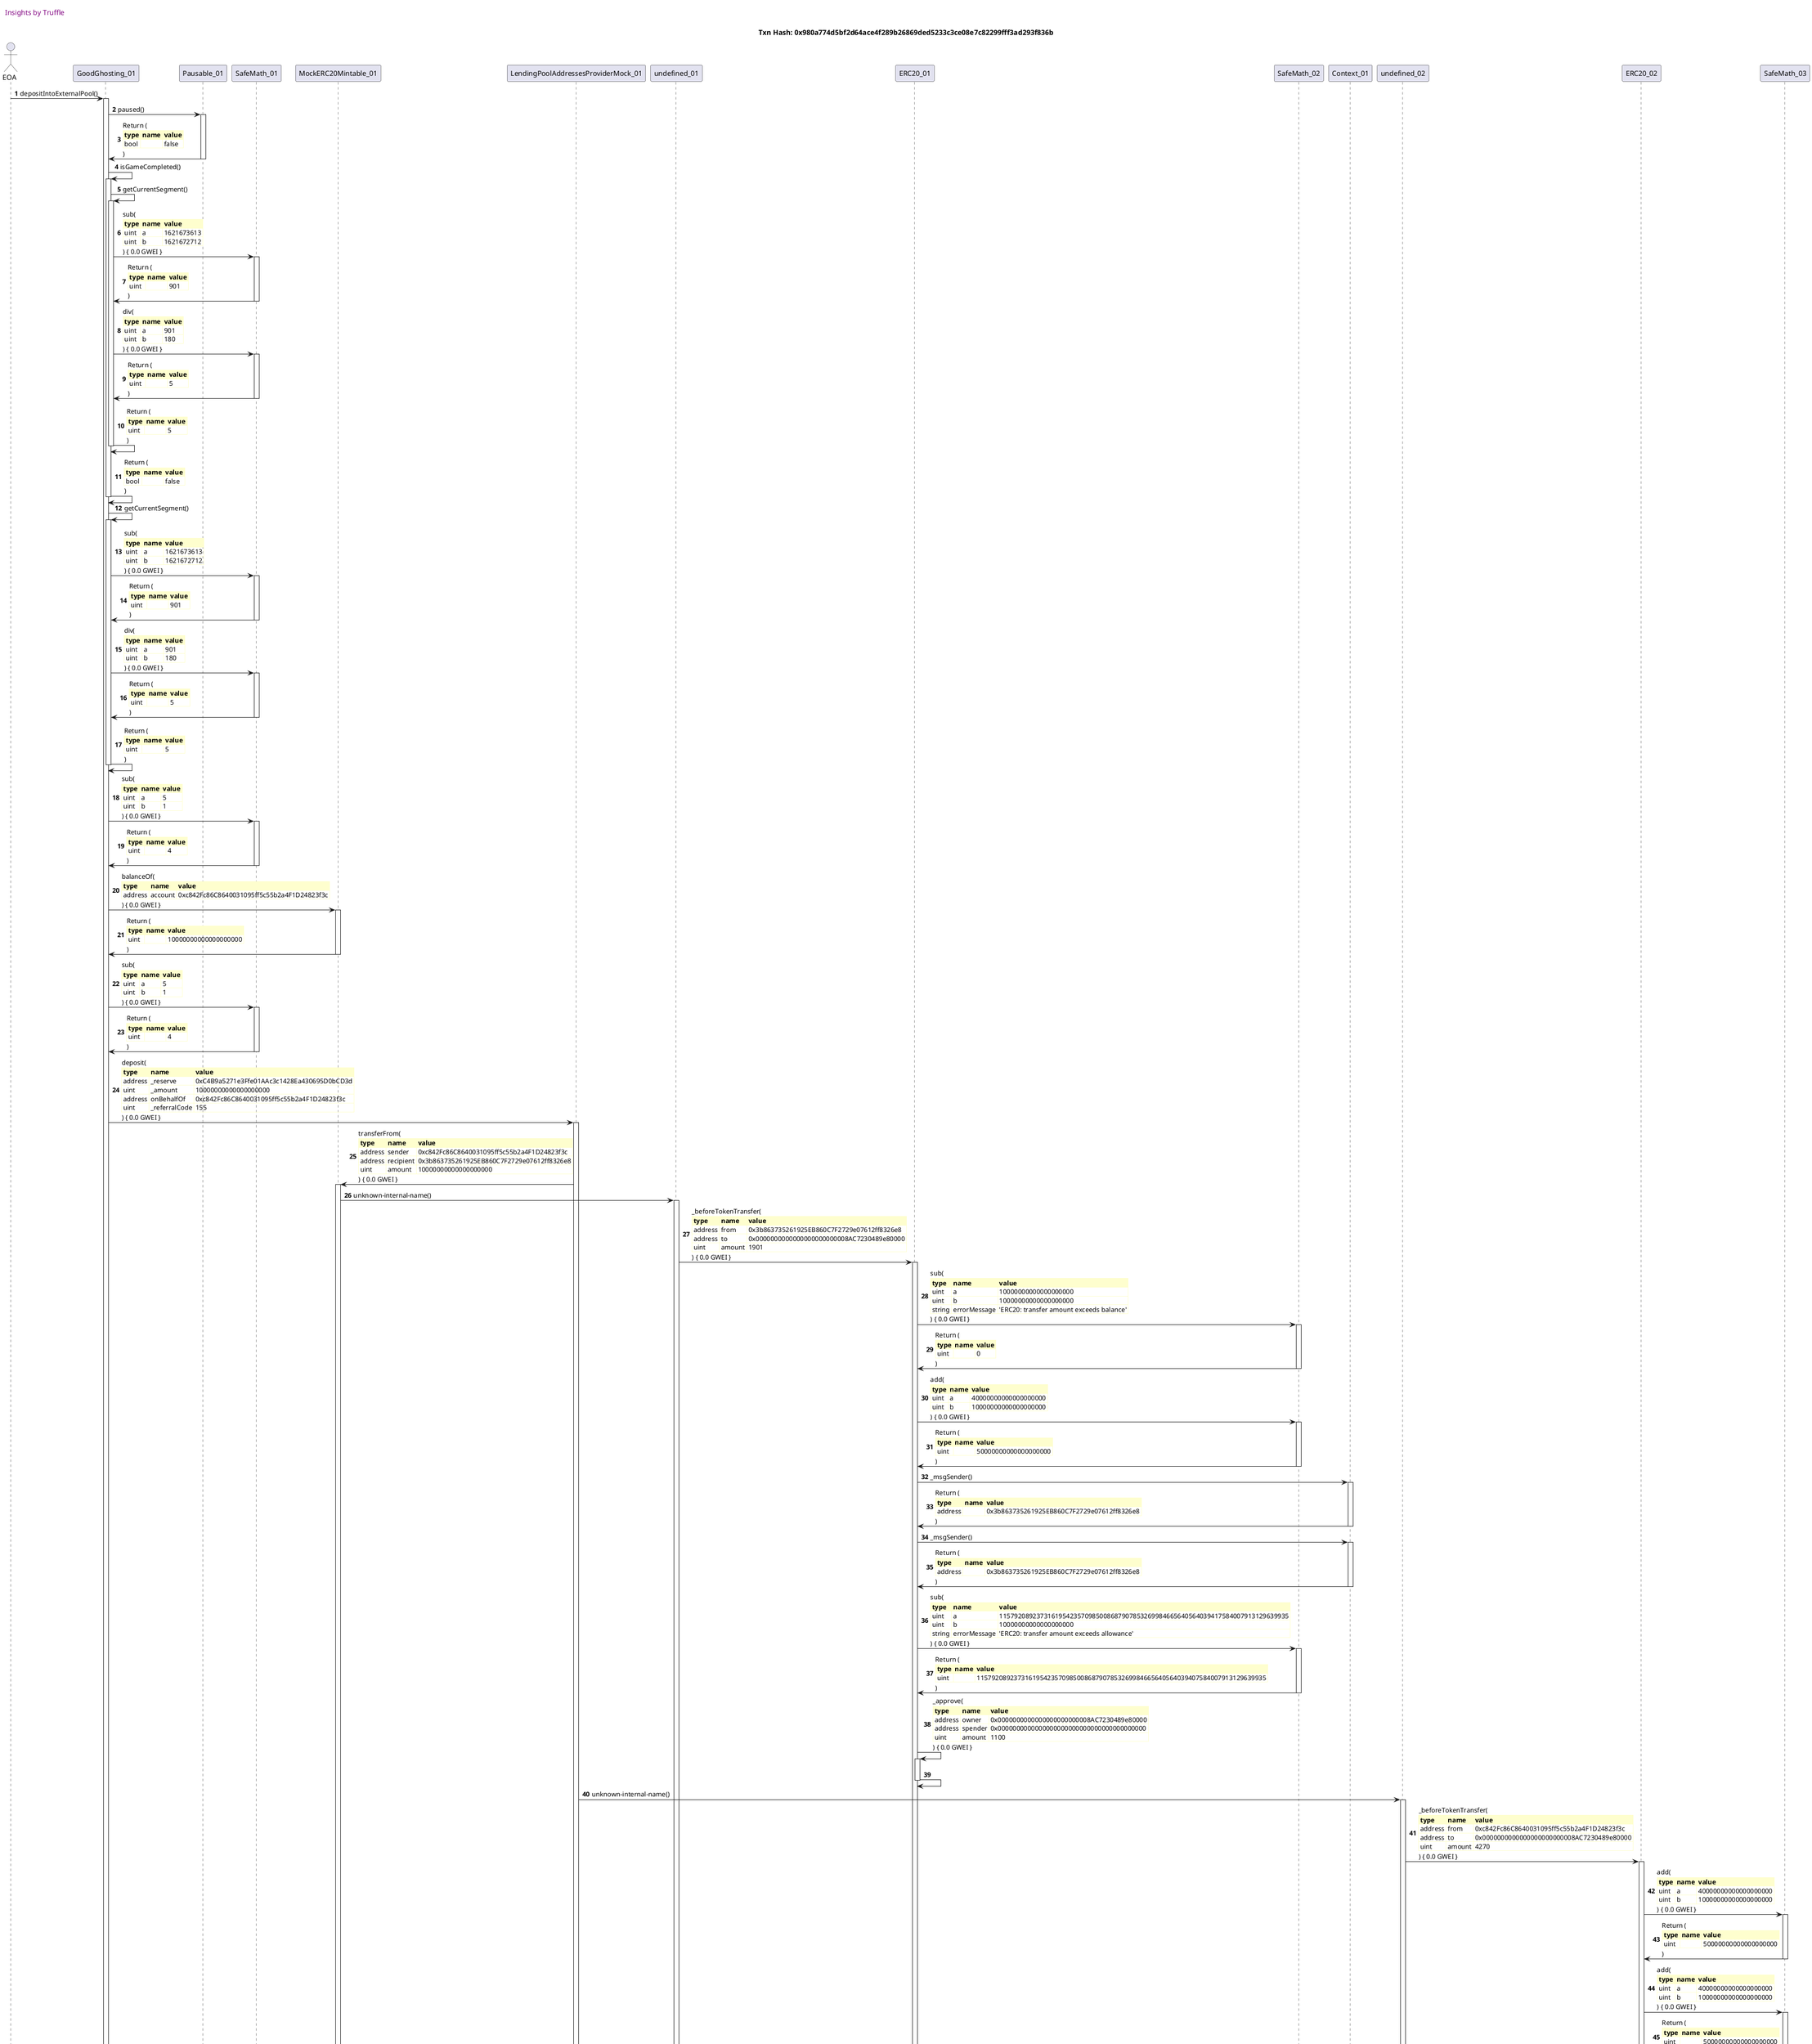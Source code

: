 

@startuml

autonumber
skinparam legendBackgroundColor #FEFECE

<style>
      header {
        HorizontalAlignment left
        FontColor purple
        FontSize 14
        Padding 10
      }
    </style>

header Insights by Truffle

title Txn Hash: 0x980a774d5bf2d64ace4f289b26869ded5233c3ce08e7c82299fff3ad293f836b


actor EOA as "EOA"
participant GoodGhosting_01 as "GoodGhosting_01"
participant Pausable_01 as "Pausable_01"
participant SafeMath_01 as "SafeMath_01"
participant MockERC20Mintable_01 as "MockERC20Mintable_01"
participant LendingPoolAddressesProviderMock_01 as "LendingPoolAddressesProviderMock_01"
participant undefined_01 as "undefined_01"
participant ERC20_01 as "ERC20_01"
participant SafeMath_02 as "SafeMath_02"
participant Context_01 as "Context_01"
participant undefined_02 as "undefined_02"
participant ERC20_02 as "ERC20_02"
participant SafeMath_03 as "SafeMath_03"

"EOA" -> "GoodGhosting_01" ++: depositIntoExternalPool()
"GoodGhosting_01" -> "Pausable_01" ++: paused()
"Pausable_01" -> "GoodGhosting_01" --: Return (\n\
<#FEFECE,#FEFECE>|= type |= name |= value |\n\
| bool |  | false |\n\
)
"GoodGhosting_01" -> "GoodGhosting_01" ++: isGameCompleted()
"GoodGhosting_01" -> "GoodGhosting_01" ++: getCurrentSegment()
"GoodGhosting_01" -> "SafeMath_01" ++: sub(\n\
<#FEFECE,#FEFECE>|= type |= name |= value |\n\
| uint | a | 1621673613 |\n\
| uint | b | 1621672712 |\n\
) { 0.0 GWEI }
"SafeMath_01" -> "GoodGhosting_01" --: Return (\n\
<#FEFECE,#FEFECE>|= type |= name |= value |\n\
| uint |  | 901 |\n\
)
"GoodGhosting_01" -> "SafeMath_01" ++: div(\n\
<#FEFECE,#FEFECE>|= type |= name |= value |\n\
| uint | a | 901 |\n\
| uint | b | 180 |\n\
) { 0.0 GWEI }
"SafeMath_01" -> "GoodGhosting_01" --: Return (\n\
<#FEFECE,#FEFECE>|= type |= name |= value |\n\
| uint |  | 5 |\n\
)
"GoodGhosting_01" -> "GoodGhosting_01" --: Return (\n\
<#FEFECE,#FEFECE>|= type |= name |= value |\n\
| uint |  | 5 |\n\
)
"GoodGhosting_01" -> "GoodGhosting_01" --: Return (\n\
<#FEFECE,#FEFECE>|= type |= name |= value |\n\
| bool |  | false |\n\
)
"GoodGhosting_01" -> "GoodGhosting_01" ++: getCurrentSegment()
"GoodGhosting_01" -> "SafeMath_01" ++: sub(\n\
<#FEFECE,#FEFECE>|= type |= name |= value |\n\
| uint | a | 1621673613 |\n\
| uint | b | 1621672712 |\n\
) { 0.0 GWEI }
"SafeMath_01" -> "GoodGhosting_01" --: Return (\n\
<#FEFECE,#FEFECE>|= type |= name |= value |\n\
| uint |  | 901 |\n\
)
"GoodGhosting_01" -> "SafeMath_01" ++: div(\n\
<#FEFECE,#FEFECE>|= type |= name |= value |\n\
| uint | a | 901 |\n\
| uint | b | 180 |\n\
) { 0.0 GWEI }
"SafeMath_01" -> "GoodGhosting_01" --: Return (\n\
<#FEFECE,#FEFECE>|= type |= name |= value |\n\
| uint |  | 5 |\n\
)
"GoodGhosting_01" -> "GoodGhosting_01" --: Return (\n\
<#FEFECE,#FEFECE>|= type |= name |= value |\n\
| uint |  | 5 |\n\
)
"GoodGhosting_01" -> "SafeMath_01" ++: sub(\n\
<#FEFECE,#FEFECE>|= type |= name |= value |\n\
| uint | a | 5 |\n\
| uint | b | 1 |\n\
) { 0.0 GWEI }
"SafeMath_01" -> "GoodGhosting_01" --: Return (\n\
<#FEFECE,#FEFECE>|= type |= name |= value |\n\
| uint |  | 4 |\n\
)
"GoodGhosting_01" -> "MockERC20Mintable_01" ++: balanceOf(\n\
<#FEFECE,#FEFECE>|= type |= name |= value |\n\
| address | account | 0xc842Fc86C8640031095ff5c55b2a4F1D24823f3c |\n\
) { 0.0 GWEI }
"MockERC20Mintable_01" -> "GoodGhosting_01" --: Return (\n\
<#FEFECE,#FEFECE>|= type |= name |= value |\n\
| uint |  | 10000000000000000000 |\n\
)
"GoodGhosting_01" -> "SafeMath_01" ++: sub(\n\
<#FEFECE,#FEFECE>|= type |= name |= value |\n\
| uint | a | 5 |\n\
| uint | b | 1 |\n\
) { 0.0 GWEI }
"SafeMath_01" -> "GoodGhosting_01" --: Return (\n\
<#FEFECE,#FEFECE>|= type |= name |= value |\n\
| uint |  | 4 |\n\
)
"GoodGhosting_01" -> "LendingPoolAddressesProviderMock_01" ++: deposit(\n\
<#FEFECE,#FEFECE>|= type |= name |= value |\n\
| address | _reserve | 0xC4B9a5271e3Ffe01AAc3c1428Ea430695D0bCD3d |\n\
| uint | _amount | 10000000000000000000 |\n\
| address | onBehalfOf | 0xc842Fc86C8640031095ff5c55b2a4F1D24823f3c |\n\
| uint | _referralCode | 155 |\n\
) { 0.0 GWEI }
"LendingPoolAddressesProviderMock_01" -> "MockERC20Mintable_01" ++: transferFrom(\n\
<#FEFECE,#FEFECE>|= type |= name |= value |\n\
| address | sender | 0xc842Fc86C8640031095ff5c55b2a4F1D24823f3c |\n\
| address | recipient | 0x3b863735261925EB860C7F2729e07612ff8326e8 |\n\
| uint | amount | 10000000000000000000 |\n\
) { 0.0 GWEI }
"MockERC20Mintable_01" -> "undefined_01" ++: unknown-internal-name()
"undefined_01" -> "ERC20_01" ++: _beforeTokenTransfer(\n\
<#FEFECE,#FEFECE>|= type |= name |= value |\n\
| address | from | 0x3b863735261925EB860C7F2729e07612ff8326e8 |\n\
| address | to | 0x0000000000000000000000008AC7230489e80000 |\n\
| uint | amount | 1901 |\n\
) { 0.0 GWEI }
"ERC20_01" -> "SafeMath_02" ++: sub(\n\
<#FEFECE,#FEFECE>|= type |= name |= value |\n\
| uint | a | 10000000000000000000 |\n\
| uint | b | 10000000000000000000 |\n\
| string | errorMessage | 'ERC20: transfer amount exceeds balance' |\n\
) { 0.0 GWEI }
"SafeMath_02" -> "ERC20_01" --: Return (\n\
<#FEFECE,#FEFECE>|= type |= name |= value |\n\
| uint |  | 0 |\n\
)
"ERC20_01" -> "SafeMath_02" ++: add(\n\
<#FEFECE,#FEFECE>|= type |= name |= value |\n\
| uint | a | 40000000000000000000 |\n\
| uint | b | 10000000000000000000 |\n\
) { 0.0 GWEI }
"SafeMath_02" -> "ERC20_01" --: Return (\n\
<#FEFECE,#FEFECE>|= type |= name |= value |\n\
| uint |  | 50000000000000000000 |\n\
)
"ERC20_01" -> "Context_01" ++: _msgSender()
"Context_01" -> "ERC20_01" --: Return (\n\
<#FEFECE,#FEFECE>|= type |= name |= value |\n\
| address |  | 0x3b863735261925EB860C7F2729e07612ff8326e8 |\n\
)
"ERC20_01" -> "Context_01" ++: _msgSender()
"Context_01" -> "ERC20_01" --: Return (\n\
<#FEFECE,#FEFECE>|= type |= name |= value |\n\
| address |  | 0x3b863735261925EB860C7F2729e07612ff8326e8 |\n\
)
"ERC20_01" -> "SafeMath_02" ++: sub(\n\
<#FEFECE,#FEFECE>|= type |= name |= value |\n\
| uint | a | 115792089237316195423570985008687907853269984665640564039417584007913129639935 |\n\
| uint | b | 10000000000000000000 |\n\
| string | errorMessage | 'ERC20: transfer amount exceeds allowance' |\n\
) { 0.0 GWEI }
"SafeMath_02" -> "ERC20_01" --: Return (\n\
<#FEFECE,#FEFECE>|= type |= name |= value |\n\
| uint |  | 115792089237316195423570985008687907853269984665640564039407584007913129639935 |\n\
)
"ERC20_01" -> "ERC20_01" ++: _approve(\n\
<#FEFECE,#FEFECE>|= type |= name |= value |\n\
| address | owner | 0x0000000000000000000000008AC7230489e80000 |\n\
| address | spender | 0x0000000000000000000000000000000000000000 |\n\
| uint | amount | 1100 |\n\
) { 0.0 GWEI }
"ERC20_01" -> "ERC20_01" --: 
"LendingPoolAddressesProviderMock_01" -> "undefined_02" ++: unknown-internal-name()
"undefined_02" -> "ERC20_02" ++: _beforeTokenTransfer(\n\
<#FEFECE,#FEFECE>|= type |= name |= value |\n\
| address | from | 0xc842Fc86C8640031095ff5c55b2a4F1D24823f3c |\n\
| address | to | 0x0000000000000000000000008AC7230489e80000 |\n\
| uint | amount | 4270 |\n\
) { 0.0 GWEI }
"ERC20_02" -> "SafeMath_03" ++: add(\n\
<#FEFECE,#FEFECE>|= type |= name |= value |\n\
| uint | a | 40000000000000000000 |\n\
| uint | b | 10000000000000000000 |\n\
) { 0.0 GWEI }
"SafeMath_03" -> "ERC20_02" --: Return (\n\
<#FEFECE,#FEFECE>|= type |= name |= value |\n\
| uint |  | 50000000000000000000 |\n\
)
"ERC20_02" -> "SafeMath_03" ++: add(\n\
<#FEFECE,#FEFECE>|= type |= name |= value |\n\
| uint | a | 40000000000000000000 |\n\
| uint | b | 10000000000000000000 |\n\
) { 0.0 GWEI }
"SafeMath_03" -> "ERC20_02" --: Return (\n\
<#FEFECE,#FEFECE>|= type |= name |= value |\n\
| uint |  | 50000000000000000000 |\n\
)
"ERC20_02" -> "undefined_02" --: 
"GoodGhosting_01" -> "EOA" --: 

legend
Participant details
<#FEFECE,#D0D000>|= Alias |= Contract name |= Address |
<#FEFECE>| EOA | Externally Owned Account | 0xf17f52151EbEF6C7334FAD080c5704D77216b732 |
<#FEFECE>| GoodGhosting_01 | GoodGhosting | 0xc842Fc86C8640031095ff5c55b2a4F1D24823f3c |
<#FEFECE>| Pausable_01 | Pausable | 0xc842Fc86C8640031095ff5c55b2a4F1D24823f3c |
<#FEFECE>| SafeMath_01 | SafeMath | 0xc842Fc86C8640031095ff5c55b2a4F1D24823f3c |
<#FEFECE>| MockERC20Mintable_01 | MockERC20Mintable | 0xC4B9a5271e3Ffe01AAc3c1428Ea430695D0bCD3d |
<#FEFECE>| LendingPoolAddressesProviderMock_01 | LendingPoolAddressesProviderMock | 0x3b863735261925EB860C7F2729e07612ff8326e8 |
<#FEFECE>| undefined_01 | undefined | 0xC4B9a5271e3Ffe01AAc3c1428Ea430695D0bCD3d |
<#FEFECE>| ERC20_01 | ERC20 | 0xC4B9a5271e3Ffe01AAc3c1428Ea430695D0bCD3d |
<#FEFECE>| SafeMath_02 | SafeMath | 0xC4B9a5271e3Ffe01AAc3c1428Ea430695D0bCD3d |
<#FEFECE>| Context_01 | Context | 0xC4B9a5271e3Ffe01AAc3c1428Ea430695D0bCD3d |
<#FEFECE>| undefined_02 | undefined | 0x3b863735261925EB860C7F2729e07612ff8326e8 |
<#FEFECE>| ERC20_02 | ERC20 | 0x3b863735261925EB860C7F2729e07612ff8326e8 |
<#FEFECE>| SafeMath_03 | SafeMath | 0x3b863735261925EB860C7F2729e07612ff8326e8 |
endlegend

@enduml